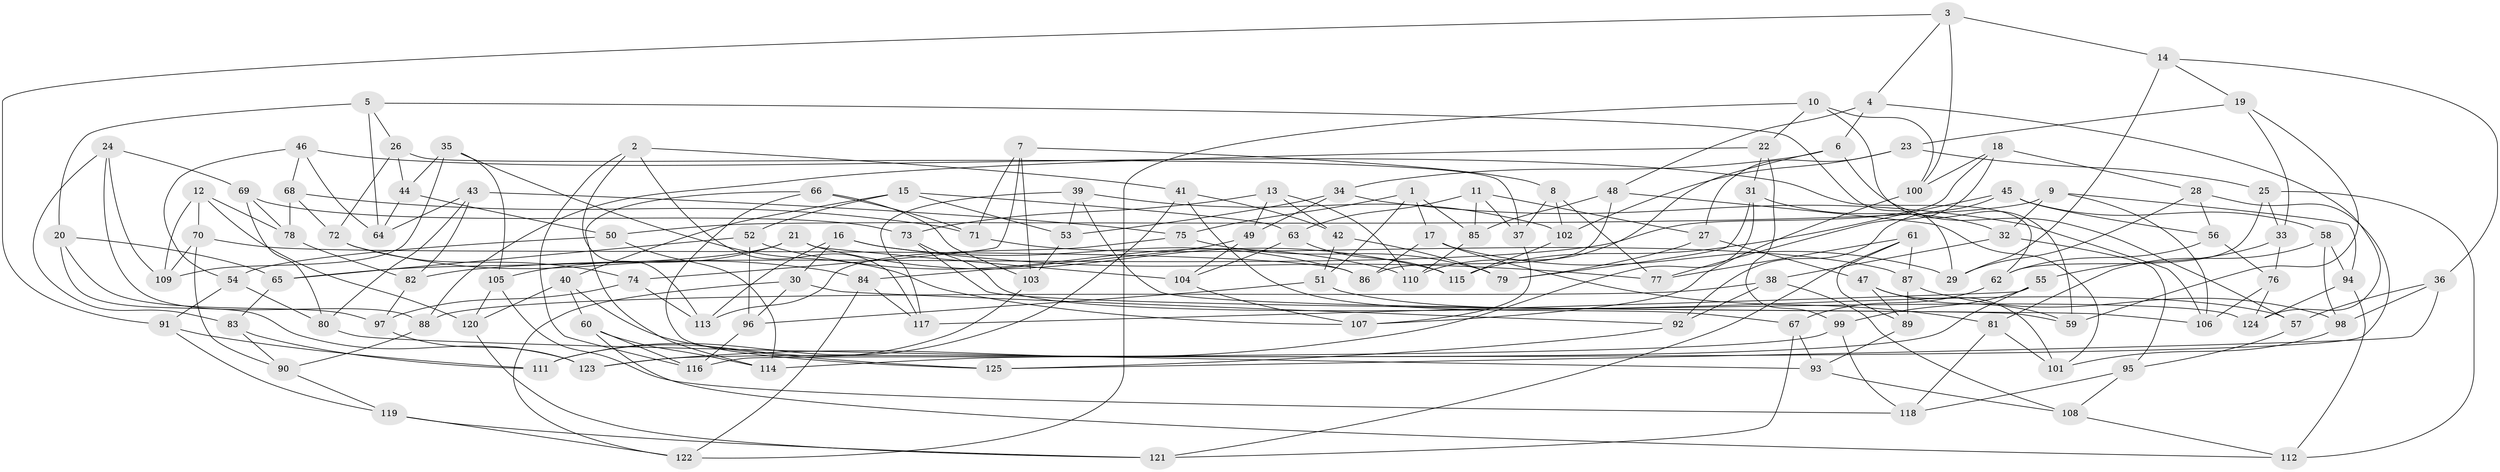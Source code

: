 // Generated by graph-tools (version 1.1) at 2025/26/03/09/25 03:26:54]
// undirected, 125 vertices, 250 edges
graph export_dot {
graph [start="1"]
  node [color=gray90,style=filled];
  1;
  2;
  3;
  4;
  5;
  6;
  7;
  8;
  9;
  10;
  11;
  12;
  13;
  14;
  15;
  16;
  17;
  18;
  19;
  20;
  21;
  22;
  23;
  24;
  25;
  26;
  27;
  28;
  29;
  30;
  31;
  32;
  33;
  34;
  35;
  36;
  37;
  38;
  39;
  40;
  41;
  42;
  43;
  44;
  45;
  46;
  47;
  48;
  49;
  50;
  51;
  52;
  53;
  54;
  55;
  56;
  57;
  58;
  59;
  60;
  61;
  62;
  63;
  64;
  65;
  66;
  67;
  68;
  69;
  70;
  71;
  72;
  73;
  74;
  75;
  76;
  77;
  78;
  79;
  80;
  81;
  82;
  83;
  84;
  85;
  86;
  87;
  88;
  89;
  90;
  91;
  92;
  93;
  94;
  95;
  96;
  97;
  98;
  99;
  100;
  101;
  102;
  103;
  104;
  105;
  106;
  107;
  108;
  109;
  110;
  111;
  112;
  113;
  114;
  115;
  116;
  117;
  118;
  119;
  120;
  121;
  122;
  123;
  124;
  125;
  1 -- 75;
  1 -- 51;
  1 -- 17;
  1 -- 85;
  2 -- 116;
  2 -- 113;
  2 -- 41;
  2 -- 117;
  3 -- 4;
  3 -- 14;
  3 -- 91;
  3 -- 100;
  4 -- 48;
  4 -- 124;
  4 -- 6;
  5 -- 64;
  5 -- 29;
  5 -- 26;
  5 -- 20;
  6 -- 34;
  6 -- 57;
  6 -- 110;
  7 -- 8;
  7 -- 74;
  7 -- 103;
  7 -- 71;
  8 -- 37;
  8 -- 77;
  8 -- 102;
  9 -- 106;
  9 -- 94;
  9 -- 32;
  9 -- 50;
  10 -- 59;
  10 -- 100;
  10 -- 122;
  10 -- 22;
  11 -- 37;
  11 -- 27;
  11 -- 63;
  11 -- 85;
  12 -- 70;
  12 -- 78;
  12 -- 109;
  12 -- 120;
  13 -- 42;
  13 -- 49;
  13 -- 110;
  13 -- 73;
  14 -- 29;
  14 -- 19;
  14 -- 36;
  15 -- 63;
  15 -- 53;
  15 -- 40;
  15 -- 52;
  16 -- 113;
  16 -- 30;
  16 -- 86;
  16 -- 77;
  17 -- 29;
  17 -- 86;
  17 -- 81;
  18 -- 82;
  18 -- 77;
  18 -- 100;
  18 -- 28;
  19 -- 59;
  19 -- 33;
  19 -- 23;
  20 -- 97;
  20 -- 123;
  20 -- 65;
  21 -- 105;
  21 -- 115;
  21 -- 104;
  21 -- 65;
  22 -- 31;
  22 -- 88;
  22 -- 99;
  23 -- 25;
  23 -- 102;
  23 -- 27;
  24 -- 88;
  24 -- 109;
  24 -- 83;
  24 -- 69;
  25 -- 62;
  25 -- 33;
  25 -- 112;
  26 -- 44;
  26 -- 72;
  26 -- 37;
  27 -- 79;
  27 -- 47;
  28 -- 116;
  28 -- 56;
  28 -- 29;
  30 -- 122;
  30 -- 92;
  30 -- 96;
  31 -- 123;
  31 -- 79;
  31 -- 32;
  32 -- 95;
  32 -- 38;
  33 -- 76;
  33 -- 55;
  34 -- 49;
  34 -- 53;
  34 -- 106;
  35 -- 107;
  35 -- 109;
  35 -- 44;
  35 -- 105;
  36 -- 98;
  36 -- 57;
  36 -- 125;
  37 -- 107;
  38 -- 92;
  38 -- 108;
  38 -- 88;
  39 -- 53;
  39 -- 59;
  39 -- 102;
  39 -- 117;
  40 -- 120;
  40 -- 125;
  40 -- 60;
  41 -- 67;
  41 -- 42;
  41 -- 111;
  42 -- 79;
  42 -- 51;
  43 -- 64;
  43 -- 75;
  43 -- 82;
  43 -- 80;
  44 -- 64;
  44 -- 50;
  45 -- 58;
  45 -- 56;
  45 -- 115;
  45 -- 92;
  46 -- 64;
  46 -- 68;
  46 -- 54;
  46 -- 62;
  47 -- 101;
  47 -- 89;
  47 -- 59;
  48 -- 85;
  48 -- 86;
  48 -- 101;
  49 -- 104;
  49 -- 84;
  50 -- 114;
  50 -- 54;
  51 -- 96;
  51 -- 57;
  52 -- 110;
  52 -- 65;
  52 -- 96;
  53 -- 103;
  54 -- 80;
  54 -- 91;
  55 -- 123;
  55 -- 99;
  55 -- 117;
  56 -- 76;
  56 -- 62;
  57 -- 95;
  58 -- 98;
  58 -- 81;
  58 -- 94;
  60 -- 116;
  60 -- 112;
  60 -- 114;
  61 -- 89;
  61 -- 121;
  61 -- 87;
  61 -- 77;
  62 -- 67;
  63 -- 115;
  63 -- 104;
  65 -- 83;
  66 -- 103;
  66 -- 125;
  66 -- 71;
  66 -- 114;
  67 -- 121;
  67 -- 93;
  68 -- 71;
  68 -- 72;
  68 -- 78;
  69 -- 73;
  69 -- 78;
  69 -- 80;
  70 -- 90;
  70 -- 86;
  70 -- 109;
  71 -- 87;
  72 -- 84;
  72 -- 74;
  73 -- 106;
  73 -- 124;
  74 -- 113;
  74 -- 97;
  75 -- 79;
  75 -- 113;
  76 -- 124;
  76 -- 106;
  78 -- 82;
  80 -- 93;
  81 -- 118;
  81 -- 101;
  82 -- 97;
  83 -- 111;
  83 -- 90;
  84 -- 117;
  84 -- 122;
  85 -- 110;
  87 -- 98;
  87 -- 89;
  88 -- 90;
  89 -- 93;
  90 -- 119;
  91 -- 119;
  91 -- 111;
  92 -- 125;
  93 -- 108;
  94 -- 112;
  94 -- 124;
  95 -- 118;
  95 -- 108;
  96 -- 116;
  97 -- 123;
  98 -- 101;
  99 -- 118;
  99 -- 114;
  100 -- 107;
  102 -- 115;
  103 -- 111;
  104 -- 107;
  105 -- 120;
  105 -- 118;
  108 -- 112;
  119 -- 122;
  119 -- 121;
  120 -- 121;
}
